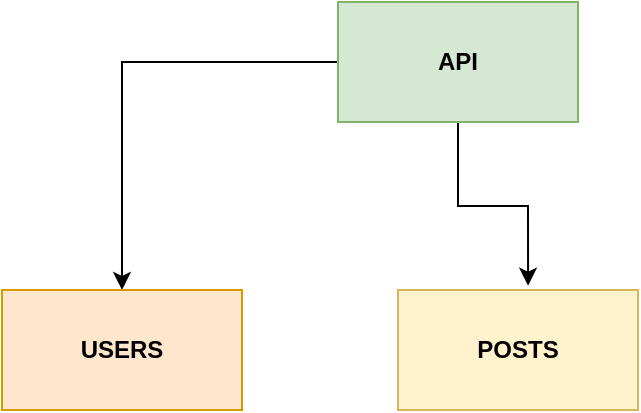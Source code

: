 <mxfile version="15.7.3" type="github"><diagram id="JyGmXJ1_42tJ13PDCMie" name="Page-1"><mxGraphModel dx="981" dy="526" grid="1" gridSize="12" guides="1" tooltips="1" connect="1" arrows="1" fold="1" page="1" pageScale="1" pageWidth="827" pageHeight="1169" background="none" math="0" shadow="0"><root><mxCell id="0"/><mxCell id="1" parent="0"/><mxCell id="wAx6tQnkp0cEqL6GzewC-4" style="edgeStyle=orthogonalEdgeStyle;rounded=0;orthogonalLoop=1;jettySize=auto;html=1;entryX=0.5;entryY=0;entryDx=0;entryDy=0;" edge="1" parent="1" source="wAx6tQnkp0cEqL6GzewC-2" target="wAx6tQnkp0cEqL6GzewC-3"><mxGeometry relative="1" as="geometry"/></mxCell><mxCell id="wAx6tQnkp0cEqL6GzewC-6" style="edgeStyle=orthogonalEdgeStyle;rounded=0;orthogonalLoop=1;jettySize=auto;html=1;entryX=0.542;entryY=-0.036;entryDx=0;entryDy=0;entryPerimeter=0;" edge="1" parent="1" source="wAx6tQnkp0cEqL6GzewC-2" target="wAx6tQnkp0cEqL6GzewC-5"><mxGeometry relative="1" as="geometry"/></mxCell><mxCell id="wAx6tQnkp0cEqL6GzewC-2" value="&lt;b&gt;API&lt;/b&gt;" style="rounded=0;whiteSpace=wrap;html=1;fillColor=#d5e8d4;strokeColor=#82b366;" vertex="1" parent="1"><mxGeometry x="264" y="168" width="120" height="60" as="geometry"/></mxCell><mxCell id="wAx6tQnkp0cEqL6GzewC-3" value="&lt;b&gt;USERS&lt;/b&gt;" style="rounded=0;whiteSpace=wrap;html=1;fillColor=#ffe6cc;strokeColor=#d79b00;" vertex="1" parent="1"><mxGeometry x="96" y="312" width="120" height="60" as="geometry"/></mxCell><mxCell id="wAx6tQnkp0cEqL6GzewC-5" value="&lt;b&gt;POSTS&lt;/b&gt;" style="rounded=0;whiteSpace=wrap;html=1;fillColor=#fff2cc;strokeColor=#d6b656;" vertex="1" parent="1"><mxGeometry x="294" y="312" width="120" height="60" as="geometry"/></mxCell></root></mxGraphModel></diagram></mxfile>
